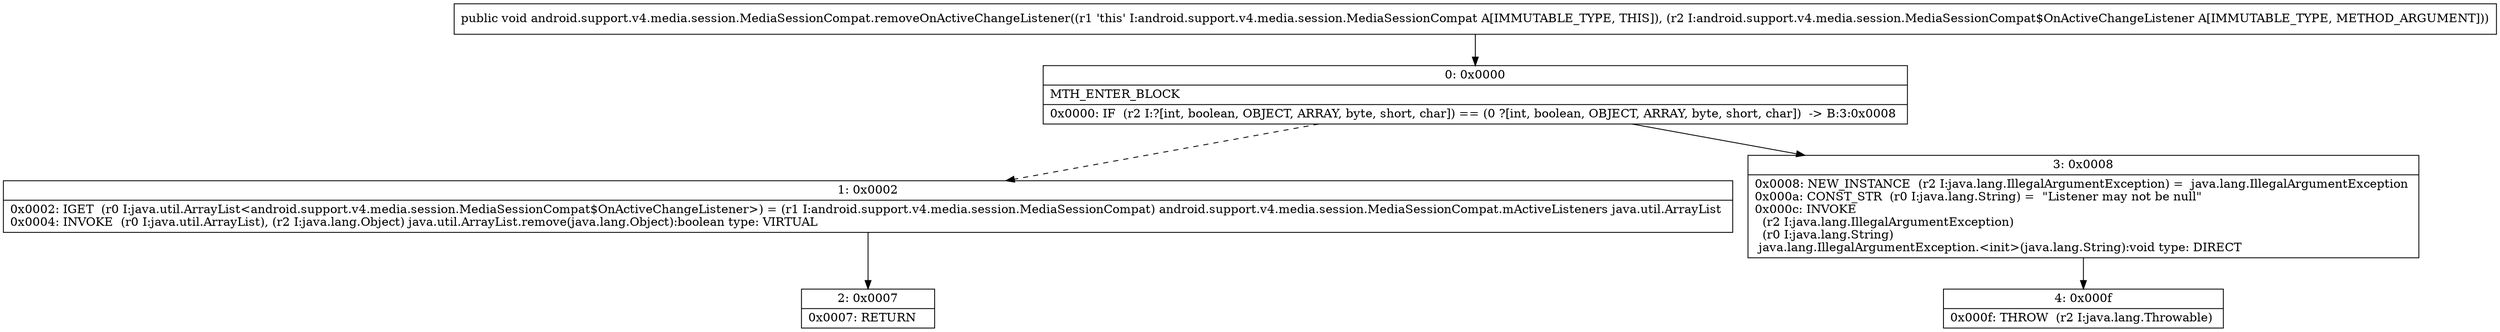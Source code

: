 digraph "CFG forandroid.support.v4.media.session.MediaSessionCompat.removeOnActiveChangeListener(Landroid\/support\/v4\/media\/session\/MediaSessionCompat$OnActiveChangeListener;)V" {
Node_0 [shape=record,label="{0\:\ 0x0000|MTH_ENTER_BLOCK\l|0x0000: IF  (r2 I:?[int, boolean, OBJECT, ARRAY, byte, short, char]) == (0 ?[int, boolean, OBJECT, ARRAY, byte, short, char])  \-\> B:3:0x0008 \l}"];
Node_1 [shape=record,label="{1\:\ 0x0002|0x0002: IGET  (r0 I:java.util.ArrayList\<android.support.v4.media.session.MediaSessionCompat$OnActiveChangeListener\>) = (r1 I:android.support.v4.media.session.MediaSessionCompat) android.support.v4.media.session.MediaSessionCompat.mActiveListeners java.util.ArrayList \l0x0004: INVOKE  (r0 I:java.util.ArrayList), (r2 I:java.lang.Object) java.util.ArrayList.remove(java.lang.Object):boolean type: VIRTUAL \l}"];
Node_2 [shape=record,label="{2\:\ 0x0007|0x0007: RETURN   \l}"];
Node_3 [shape=record,label="{3\:\ 0x0008|0x0008: NEW_INSTANCE  (r2 I:java.lang.IllegalArgumentException) =  java.lang.IllegalArgumentException \l0x000a: CONST_STR  (r0 I:java.lang.String) =  \"Listener may not be null\" \l0x000c: INVOKE  \l  (r2 I:java.lang.IllegalArgumentException)\l  (r0 I:java.lang.String)\l java.lang.IllegalArgumentException.\<init\>(java.lang.String):void type: DIRECT \l}"];
Node_4 [shape=record,label="{4\:\ 0x000f|0x000f: THROW  (r2 I:java.lang.Throwable) \l}"];
MethodNode[shape=record,label="{public void android.support.v4.media.session.MediaSessionCompat.removeOnActiveChangeListener((r1 'this' I:android.support.v4.media.session.MediaSessionCompat A[IMMUTABLE_TYPE, THIS]), (r2 I:android.support.v4.media.session.MediaSessionCompat$OnActiveChangeListener A[IMMUTABLE_TYPE, METHOD_ARGUMENT])) }"];
MethodNode -> Node_0;
Node_0 -> Node_1[style=dashed];
Node_0 -> Node_3;
Node_1 -> Node_2;
Node_3 -> Node_4;
}

